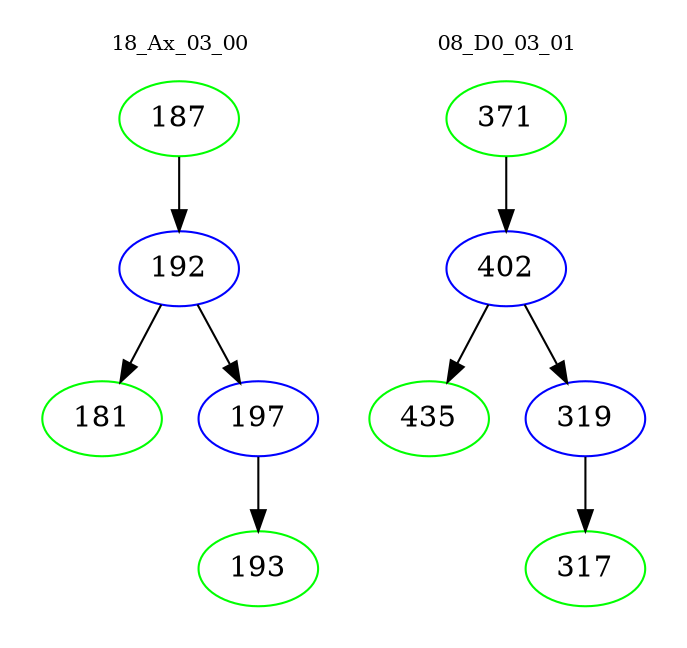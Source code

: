 digraph{
subgraph cluster_0 {
color = white
label = "18_Ax_03_00";
fontsize=10;
T0_187 [label="187", color="green"]
T0_187 -> T0_192 [color="black"]
T0_192 [label="192", color="blue"]
T0_192 -> T0_181 [color="black"]
T0_181 [label="181", color="green"]
T0_192 -> T0_197 [color="black"]
T0_197 [label="197", color="blue"]
T0_197 -> T0_193 [color="black"]
T0_193 [label="193", color="green"]
}
subgraph cluster_1 {
color = white
label = "08_D0_03_01";
fontsize=10;
T1_371 [label="371", color="green"]
T1_371 -> T1_402 [color="black"]
T1_402 [label="402", color="blue"]
T1_402 -> T1_435 [color="black"]
T1_435 [label="435", color="green"]
T1_402 -> T1_319 [color="black"]
T1_319 [label="319", color="blue"]
T1_319 -> T1_317 [color="black"]
T1_317 [label="317", color="green"]
}
}

